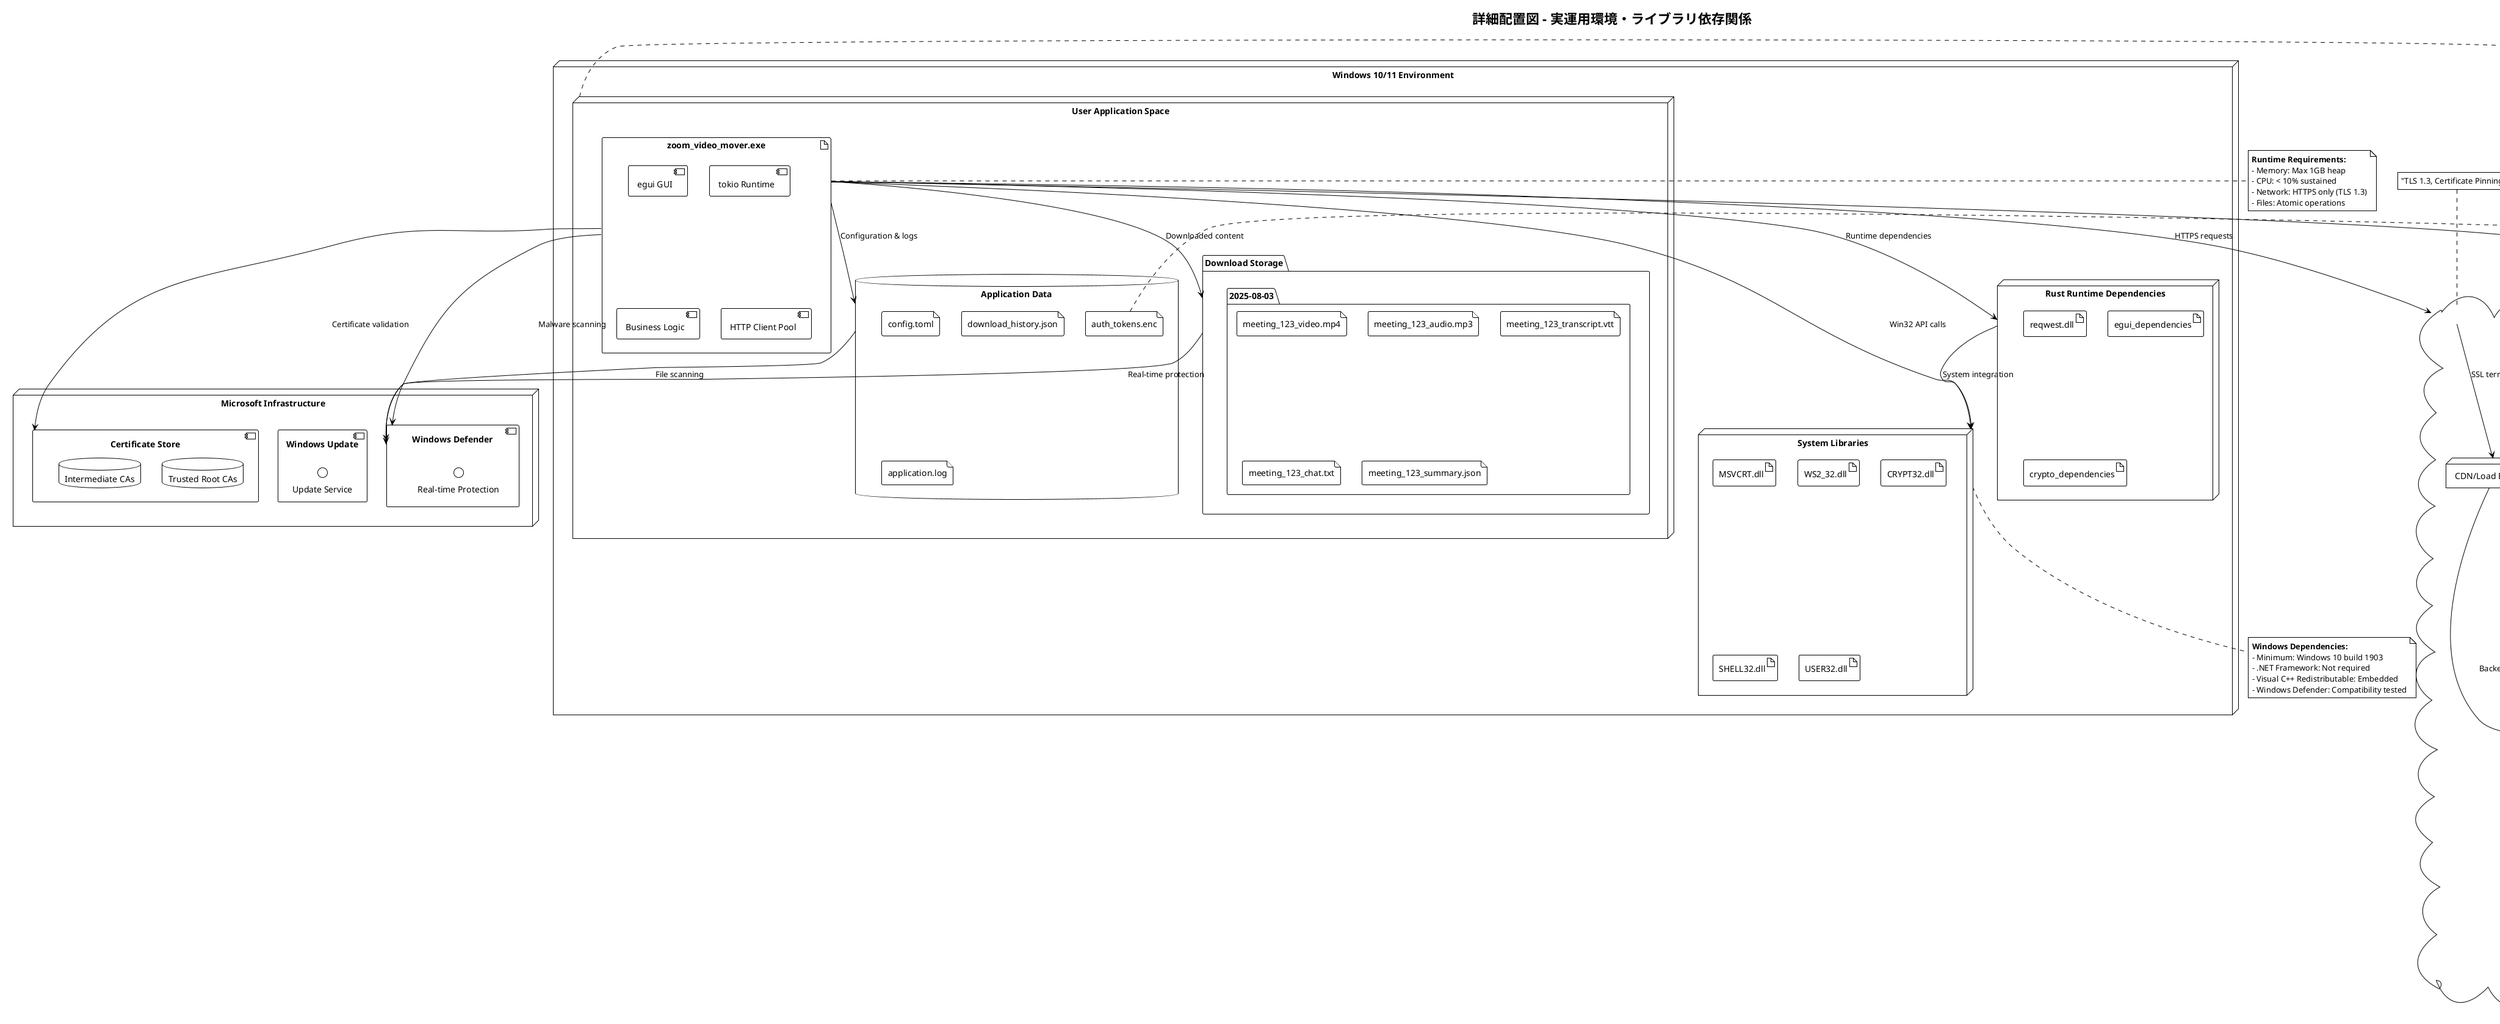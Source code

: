 @startuml ProductionDeploymentDiagram
!theme plain
title 詳細配置図 - 実運用環境・ライブラリ依存関係

node "Windows 10/11 Environment" as Windows {
  
  node "User Application Space" as UserSpace {
    artifact "zoom_video_mover.exe" as MainApp {
      component "egui GUI" as GUI
      component "tokio Runtime" as Runtime
      component "Business Logic" as Logic
      component "HTTP Client Pool" as HttpPool
    }
    
    database "Application Data" as AppData {
      file "config.toml" as Config
      file "auth_tokens.enc" as Tokens
      file "download_history.json" as History
      file "application.log" as Logs
    }
    
    folder "Download Storage" as Downloads {
      folder "2025-08-03" as DateFolder {
        file "meeting_123_video.mp4" as Video
        file "meeting_123_audio.mp3" as Audio
        file "meeting_123_transcript.vtt" as Transcript
        file "meeting_123_chat.txt" as Chat
        file "meeting_123_summary.json" as Summary
      }
    }
  }
  
  node "System Libraries" as SystemLibs {
    artifact "MSVCRT.dll" as MSVCRT
    artifact "WS2_32.dll" as Winsock
    artifact "CRYPT32.dll" as CryptAPI
    artifact "SHELL32.dll" as ShellAPI
    artifact "USER32.dll" as UserAPI
  }
  
  node "Rust Runtime Dependencies" as RustDeps {
    artifact "reqwest.dll" as Reqwest
    artifact "egui_dependencies" as EguiDeps
    artifact "crypto_dependencies" as CryptoDeps
  }
}

cloud "Internet Infrastructure" as Internet {
  node "CDN/Load Balancer" as CDN
  
  node "Zoom Production Infrastructure" as ZoomProd {
    component "OAuth Authorization Server" as AuthServer {
      interface "HTTPS :443" as OAuthHTTPS
      database "OAuth State Store" as OAuthDB
    }
    
    component "API Gateway" as APIGateway {
      interface "HTTPS :443" as APIHTTP
      component "Rate Limiter" as RateLimit
      component "Authentication" as APIAuth
    }
    
    component "Recording Service Cluster" as RecordingCluster {
      database "Recording Metadata DB" as MetadataDB
      database "AI Summary Store" as AISummaryDB
    }
    
    component "CDN Storage" as RecordingCDN {
      database "Video Files" as VideoStorage
      database "Audio Files" as AudioStorage
      database "Transcript Files" as TranscriptStorage
    }
  }
}

node "Microsoft Infrastructure" as MSInfra {
  component "Windows Defender" as Defender {
    interface "Real-time Protection" as RTProtection
  }
  
  component "Windows Update" as WinUpdate {
    interface "Update Service" as UpdateSvc
  }
  
  component "Certificate Store" as CertStore {
    database "Trusted Root CAs" as RootCAs
    database "Intermediate CAs" as IntermediateCAs
  }
}

' ネットワーク通信
MainApp --> Internet : "HTTPS requests"
Internet --> CDN : "SSL termination"
CDN --> APIGateway : "Backend routing"
CDN --> RecordingCDN : "File downloads"

' 認証フロー
MainApp --> AuthServer : "OAuth 2.0 flow"
AuthServer --> APIGateway : "Token validation"
APIGateway --> RecordingCluster : "Authorized requests"

' システム依存関係
MainApp --> SystemLibs : "Win32 API calls"
MainApp --> RustDeps : "Runtime dependencies"
RustDeps --> SystemLibs : "System integration"

' セキュリティ統合
MainApp --> CertStore : "Certificate validation"
MainApp --> Defender : "Malware scanning"
AppData --> Defender : "File scanning"
Downloads --> Defender : "Real-time protection"

' データフロー
MainApp --> AppData : "Configuration & logs"
MainApp --> Downloads : "Downloaded content"

' 品質属性・制約
note right of MainApp
  **Runtime Requirements:**
  - Memory: Max 1GB heap
  - CPU: < 10% sustained
  - Network: HTTPS only (TLS 1.3)
  - Files: Atomic operations
end note

note left of ZoomProd
  **API Constraints:**
  - Rate Limit: 10 req/sec/user
  - OAuth: PKCE required
  - Token Expiry: 1 hour
  - Max file size: 4GB
end note

note bottom of SystemLibs
  **Windows Dependencies:**
  - Minimum: Windows 10 build 1903
  - .NET Framework: Not required
  - Visual C++ Redistributable: Embedded
  - Windows Defender: Compatibility tested
end note

' セキュリティ境界
note right of Tokens : "AES-256-GCM encrypted"

note top of Internet : "TLS 1.3, Certificate Pinning"

note right of UserSpace : "Process-level isolation"

@enduml